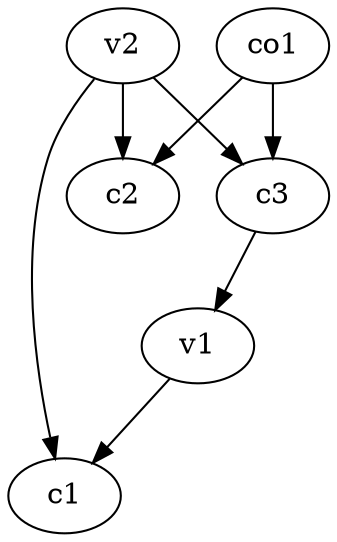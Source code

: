 strict digraph  {
c1;
c2;
c3;
v1;
v2;
co1;
c3 -> v1  [weight=1];
v1 -> c1  [weight=1];
v2 -> c1  [weight=1];
v2 -> c3  [weight=1];
v2 -> c2  [weight=1];
co1 -> c2  [weight=1];
co1 -> c3  [weight=1];
}
